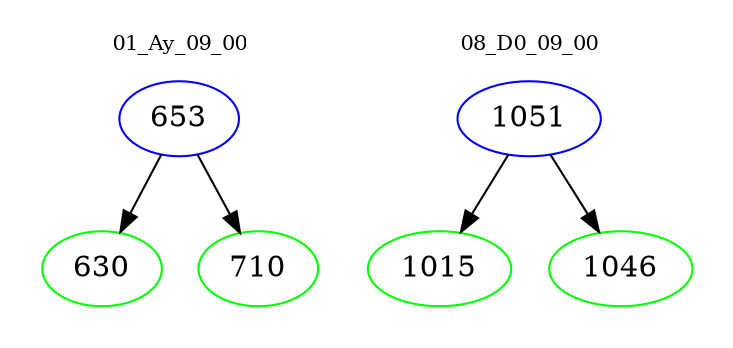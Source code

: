 digraph{
subgraph cluster_0 {
color = white
label = "01_Ay_09_00";
fontsize=10;
T0_653 [label="653", color="blue"]
T0_653 -> T0_630 [color="black"]
T0_630 [label="630", color="green"]
T0_653 -> T0_710 [color="black"]
T0_710 [label="710", color="green"]
}
subgraph cluster_1 {
color = white
label = "08_D0_09_00";
fontsize=10;
T1_1051 [label="1051", color="blue"]
T1_1051 -> T1_1015 [color="black"]
T1_1015 [label="1015", color="green"]
T1_1051 -> T1_1046 [color="black"]
T1_1046 [label="1046", color="green"]
}
}

